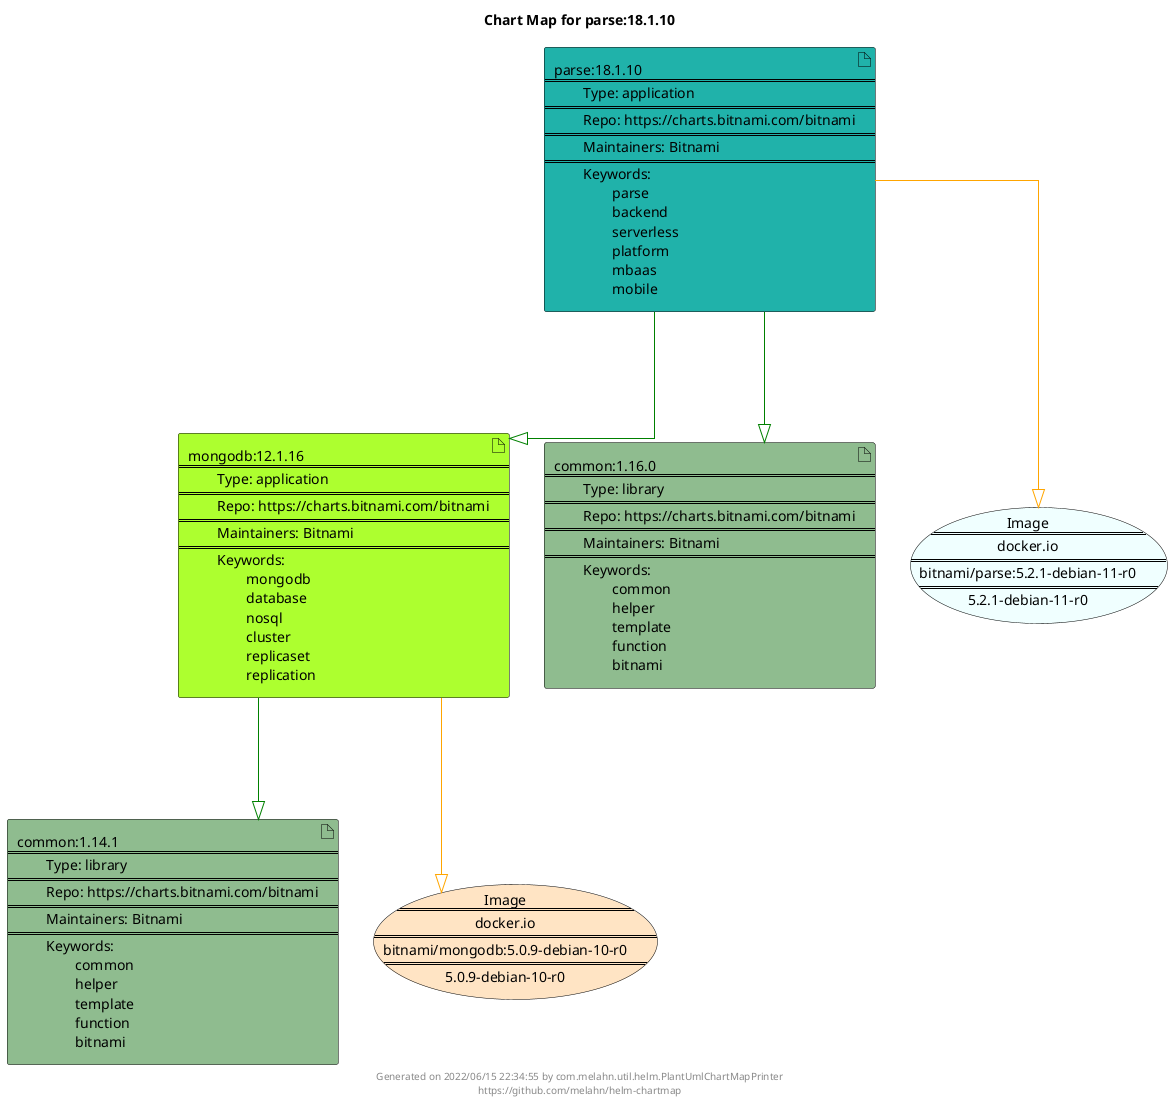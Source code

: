 @startuml
skinparam linetype ortho
skinparam backgroundColor white
skinparam usecaseBorderColor black
skinparam usecaseArrowColor LightSlateGray
skinparam artifactBorderColor black
skinparam artifactArrowColor LightSlateGray

title Chart Map for parse:18.1.10

'There are 4 referenced Helm Charts
artifact "mongodb:12.1.16\n====\n\tType: application\n====\n\tRepo: https://charts.bitnami.com/bitnami\n====\n\tMaintainers: Bitnami\n====\n\tKeywords: \n\t\tmongodb\n\t\tdatabase\n\t\tnosql\n\t\tcluster\n\t\treplicaset\n\t\treplication" as mongodb_12_1_16 #GreenYellow
artifact "parse:18.1.10\n====\n\tType: application\n====\n\tRepo: https://charts.bitnami.com/bitnami\n====\n\tMaintainers: Bitnami\n====\n\tKeywords: \n\t\tparse\n\t\tbackend\n\t\tserverless\n\t\tplatform\n\t\tmbaas\n\t\tmobile" as parse_18_1_10 #LightSeaGreen
artifact "common:1.16.0\n====\n\tType: library\n====\n\tRepo: https://charts.bitnami.com/bitnami\n====\n\tMaintainers: Bitnami\n====\n\tKeywords: \n\t\tcommon\n\t\thelper\n\t\ttemplate\n\t\tfunction\n\t\tbitnami" as common_1_16_0 #DarkSeaGreen
artifact "common:1.14.1\n====\n\tType: library\n====\n\tRepo: https://charts.bitnami.com/bitnami\n====\n\tMaintainers: Bitnami\n====\n\tKeywords: \n\t\tcommon\n\t\thelper\n\t\ttemplate\n\t\tfunction\n\t\tbitnami" as common_1_14_1 #DarkSeaGreen

'There are 2 referenced Docker Images
usecase "Image\n====\ndocker.io\n====\nbitnami/mongodb:5.0.9-debian-10-r0\n====\n5.0.9-debian-10-r0" as docker_io_bitnami_mongodb_5_0_9_debian_10_r0 #Bisque
usecase "Image\n====\ndocker.io\n====\nbitnami/parse:5.2.1-debian-11-r0\n====\n5.2.1-debian-11-r0" as docker_io_bitnami_parse_5_2_1_debian_11_r0 #Azure

'Chart Dependencies
parse_18_1_10--[#green]-|>common_1_16_0
parse_18_1_10--[#green]-|>mongodb_12_1_16
mongodb_12_1_16--[#green]-|>common_1_14_1
mongodb_12_1_16--[#orange]-|>docker_io_bitnami_mongodb_5_0_9_debian_10_r0
parse_18_1_10--[#orange]-|>docker_io_bitnami_parse_5_2_1_debian_11_r0

center footer Generated on 2022/06/15 22:34:55 by com.melahn.util.helm.PlantUmlChartMapPrinter\nhttps://github.com/melahn/helm-chartmap
@enduml
